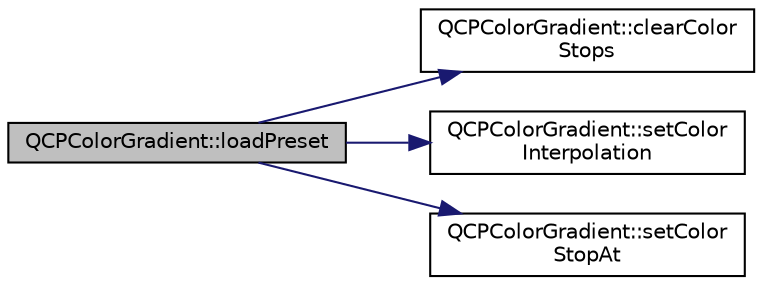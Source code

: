 digraph "QCPColorGradient::loadPreset"
{
  edge [fontname="Helvetica",fontsize="10",labelfontname="Helvetica",labelfontsize="10"];
  node [fontname="Helvetica",fontsize="10",shape=record];
  rankdir="LR";
  Node39 [label="QCPColorGradient::loadPreset",height=0.2,width=0.4,color="black", fillcolor="grey75", style="filled", fontcolor="black"];
  Node39 -> Node40 [color="midnightblue",fontsize="10",style="solid",fontname="Helvetica"];
  Node40 [label="QCPColorGradient::clearColor\lStops",height=0.2,width=0.4,color="black", fillcolor="white", style="filled",URL="$df/d78/class_q_c_p_color_gradient.html#a939213e85f0d1279519d555c5fcfb6ad"];
  Node39 -> Node41 [color="midnightblue",fontsize="10",style="solid",fontname="Helvetica"];
  Node41 [label="QCPColorGradient::setColor\lInterpolation",height=0.2,width=0.4,color="black", fillcolor="white", style="filled",URL="$df/d78/class_q_c_p_color_gradient.html#aa13fda86406e1d896a465a409ae63b38"];
  Node39 -> Node42 [color="midnightblue",fontsize="10",style="solid",fontname="Helvetica"];
  Node42 [label="QCPColorGradient::setColor\lStopAt",height=0.2,width=0.4,color="black", fillcolor="white", style="filled",URL="$df/d78/class_q_c_p_color_gradient.html#a3b48be5e78079db1bb2a1188a4c3390e"];
}
